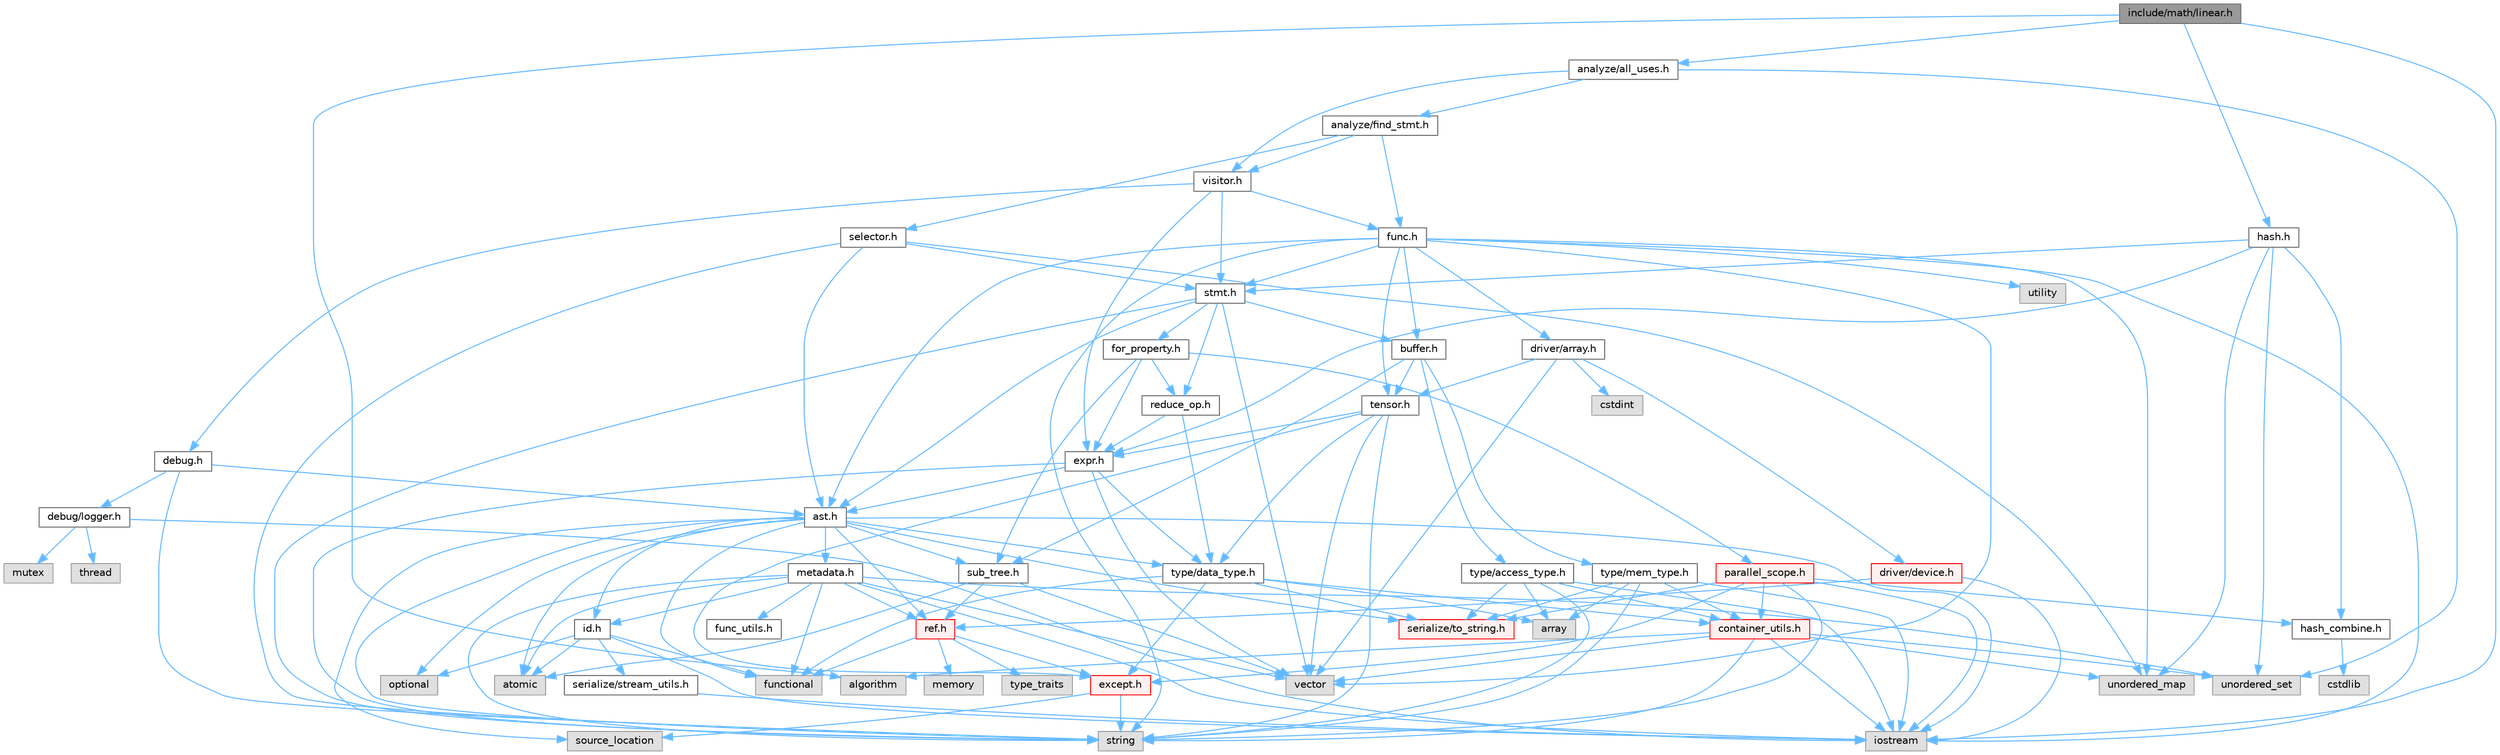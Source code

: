 digraph "include/math/linear.h"
{
 // LATEX_PDF_SIZE
  bgcolor="transparent";
  edge [fontname=Helvetica,fontsize=10,labelfontname=Helvetica,labelfontsize=10];
  node [fontname=Helvetica,fontsize=10,shape=box,height=0.2,width=0.4];
  Node1 [label="include/math/linear.h",height=0.2,width=0.4,color="gray40", fillcolor="grey60", style="filled", fontcolor="black",tooltip=" "];
  Node1 -> Node2 [color="steelblue1",style="solid"];
  Node2 [label="algorithm",height=0.2,width=0.4,color="grey60", fillcolor="#E0E0E0", style="filled",tooltip=" "];
  Node1 -> Node3 [color="steelblue1",style="solid"];
  Node3 [label="iostream",height=0.2,width=0.4,color="grey60", fillcolor="#E0E0E0", style="filled",tooltip=" "];
  Node1 -> Node4 [color="steelblue1",style="solid"];
  Node4 [label="analyze/all_uses.h",height=0.2,width=0.4,color="grey40", fillcolor="white", style="filled",URL="$all__uses_8h.html",tooltip=" "];
  Node4 -> Node5 [color="steelblue1",style="solid"];
  Node5 [label="unordered_set",height=0.2,width=0.4,color="grey60", fillcolor="#E0E0E0", style="filled",tooltip=" "];
  Node4 -> Node6 [color="steelblue1",style="solid"];
  Node6 [label="analyze/find_stmt.h",height=0.2,width=0.4,color="grey40", fillcolor="white", style="filled",URL="$find__stmt_8h.html",tooltip=" "];
  Node6 -> Node7 [color="steelblue1",style="solid"];
  Node7 [label="func.h",height=0.2,width=0.4,color="grey40", fillcolor="white", style="filled",URL="$func_8h.html",tooltip=" "];
  Node7 -> Node3 [color="steelblue1",style="solid"];
  Node7 -> Node8 [color="steelblue1",style="solid"];
  Node8 [label="string",height=0.2,width=0.4,color="grey60", fillcolor="#E0E0E0", style="filled",tooltip=" "];
  Node7 -> Node9 [color="steelblue1",style="solid"];
  Node9 [label="unordered_map",height=0.2,width=0.4,color="grey60", fillcolor="#E0E0E0", style="filled",tooltip=" "];
  Node7 -> Node10 [color="steelblue1",style="solid"];
  Node10 [label="utility",height=0.2,width=0.4,color="grey60", fillcolor="#E0E0E0", style="filled",tooltip=" "];
  Node7 -> Node11 [color="steelblue1",style="solid"];
  Node11 [label="vector",height=0.2,width=0.4,color="grey60", fillcolor="#E0E0E0", style="filled",tooltip=" "];
  Node7 -> Node12 [color="steelblue1",style="solid"];
  Node12 [label="ast.h",height=0.2,width=0.4,color="grey40", fillcolor="white", style="filled",URL="$ast_8h.html",tooltip=" "];
  Node12 -> Node13 [color="steelblue1",style="solid"];
  Node13 [label="atomic",height=0.2,width=0.4,color="grey60", fillcolor="#E0E0E0", style="filled",tooltip=" "];
  Node12 -> Node14 [color="steelblue1",style="solid"];
  Node14 [label="functional",height=0.2,width=0.4,color="grey60", fillcolor="#E0E0E0", style="filled",tooltip=" "];
  Node12 -> Node3 [color="steelblue1",style="solid"];
  Node12 -> Node15 [color="steelblue1",style="solid"];
  Node15 [label="optional",height=0.2,width=0.4,color="grey60", fillcolor="#E0E0E0", style="filled",tooltip=" "];
  Node12 -> Node16 [color="steelblue1",style="solid"];
  Node16 [label="source_location",height=0.2,width=0.4,color="grey60", fillcolor="#E0E0E0", style="filled",tooltip=" "];
  Node12 -> Node8 [color="steelblue1",style="solid"];
  Node12 -> Node17 [color="steelblue1",style="solid"];
  Node17 [label="id.h",height=0.2,width=0.4,color="grey40", fillcolor="white", style="filled",URL="$id_8h.html",tooltip=" "];
  Node17 -> Node13 [color="steelblue1",style="solid"];
  Node17 -> Node14 [color="steelblue1",style="solid"];
  Node17 -> Node3 [color="steelblue1",style="solid"];
  Node17 -> Node15 [color="steelblue1",style="solid"];
  Node17 -> Node18 [color="steelblue1",style="solid"];
  Node18 [label="serialize/stream_utils.h",height=0.2,width=0.4,color="grey40", fillcolor="white", style="filled",URL="$stream__utils_8h.html",tooltip=" "];
  Node18 -> Node3 [color="steelblue1",style="solid"];
  Node12 -> Node19 [color="steelblue1",style="solid"];
  Node19 [label="metadata.h",height=0.2,width=0.4,color="grey40", fillcolor="white", style="filled",URL="$metadata_8h.html",tooltip=" "];
  Node19 -> Node13 [color="steelblue1",style="solid"];
  Node19 -> Node14 [color="steelblue1",style="solid"];
  Node19 -> Node3 [color="steelblue1",style="solid"];
  Node19 -> Node8 [color="steelblue1",style="solid"];
  Node19 -> Node5 [color="steelblue1",style="solid"];
  Node19 -> Node11 [color="steelblue1",style="solid"];
  Node19 -> Node20 [color="steelblue1",style="solid"];
  Node20 [label="func_utils.h",height=0.2,width=0.4,color="grey40", fillcolor="white", style="filled",URL="$func__utils_8h.html",tooltip=" "];
  Node19 -> Node17 [color="steelblue1",style="solid"];
  Node19 -> Node21 [color="steelblue1",style="solid"];
  Node21 [label="ref.h",height=0.2,width=0.4,color="red", fillcolor="#FFF0F0", style="filled",URL="$ref_8h.html",tooltip=" "];
  Node21 -> Node14 [color="steelblue1",style="solid"];
  Node21 -> Node22 [color="steelblue1",style="solid"];
  Node22 [label="memory",height=0.2,width=0.4,color="grey60", fillcolor="#E0E0E0", style="filled",tooltip=" "];
  Node21 -> Node23 [color="steelblue1",style="solid"];
  Node23 [label="type_traits",height=0.2,width=0.4,color="grey60", fillcolor="#E0E0E0", style="filled",tooltip=" "];
  Node21 -> Node27 [color="steelblue1",style="solid"];
  Node27 [label="except.h",height=0.2,width=0.4,color="red", fillcolor="#FFF0F0", style="filled",URL="$except_8h.html",tooltip=" "];
  Node27 -> Node16 [color="steelblue1",style="solid"];
  Node27 -> Node8 [color="steelblue1",style="solid"];
  Node12 -> Node21 [color="steelblue1",style="solid"];
  Node12 -> Node30 [color="steelblue1",style="solid"];
  Node30 [label="serialize/to_string.h",height=0.2,width=0.4,color="red", fillcolor="#FFF0F0", style="filled",URL="$to__string_8h.html",tooltip=" "];
  Node12 -> Node31 [color="steelblue1",style="solid"];
  Node31 [label="sub_tree.h",height=0.2,width=0.4,color="grey40", fillcolor="white", style="filled",URL="$sub__tree_8h.html",tooltip=" "];
  Node31 -> Node13 [color="steelblue1",style="solid"];
  Node31 -> Node11 [color="steelblue1",style="solid"];
  Node31 -> Node21 [color="steelblue1",style="solid"];
  Node12 -> Node32 [color="steelblue1",style="solid"];
  Node32 [label="type/data_type.h",height=0.2,width=0.4,color="grey40", fillcolor="white", style="filled",URL="$data__type_8h.html",tooltip=" "];
  Node32 -> Node33 [color="steelblue1",style="solid"];
  Node33 [label="array",height=0.2,width=0.4,color="grey60", fillcolor="#E0E0E0", style="filled",tooltip=" "];
  Node32 -> Node14 [color="steelblue1",style="solid"];
  Node32 -> Node34 [color="steelblue1",style="solid"];
  Node34 [label="container_utils.h",height=0.2,width=0.4,color="red", fillcolor="#FFF0F0", style="filled",URL="$container__utils_8h.html",tooltip=" "];
  Node34 -> Node2 [color="steelblue1",style="solid"];
  Node34 -> Node3 [color="steelblue1",style="solid"];
  Node34 -> Node8 [color="steelblue1",style="solid"];
  Node34 -> Node9 [color="steelblue1",style="solid"];
  Node34 -> Node5 [color="steelblue1",style="solid"];
  Node34 -> Node11 [color="steelblue1",style="solid"];
  Node32 -> Node27 [color="steelblue1",style="solid"];
  Node32 -> Node30 [color="steelblue1",style="solid"];
  Node7 -> Node40 [color="steelblue1",style="solid"];
  Node40 [label="buffer.h",height=0.2,width=0.4,color="grey40", fillcolor="white", style="filled",URL="$buffer_8h.html",tooltip=" "];
  Node40 -> Node31 [color="steelblue1",style="solid"];
  Node40 -> Node41 [color="steelblue1",style="solid"];
  Node41 [label="tensor.h",height=0.2,width=0.4,color="grey40", fillcolor="white", style="filled",URL="$tensor_8h.html",tooltip=" "];
  Node41 -> Node8 [color="steelblue1",style="solid"];
  Node41 -> Node11 [color="steelblue1",style="solid"];
  Node41 -> Node27 [color="steelblue1",style="solid"];
  Node41 -> Node42 [color="steelblue1",style="solid"];
  Node42 [label="expr.h",height=0.2,width=0.4,color="grey40", fillcolor="white", style="filled",URL="$expr_8h.html",tooltip=" "];
  Node42 -> Node8 [color="steelblue1",style="solid"];
  Node42 -> Node11 [color="steelblue1",style="solid"];
  Node42 -> Node12 [color="steelblue1",style="solid"];
  Node42 -> Node32 [color="steelblue1",style="solid"];
  Node41 -> Node32 [color="steelblue1",style="solid"];
  Node40 -> Node43 [color="steelblue1",style="solid"];
  Node43 [label="type/access_type.h",height=0.2,width=0.4,color="grey40", fillcolor="white", style="filled",URL="$access__type_8h.html",tooltip=" "];
  Node43 -> Node33 [color="steelblue1",style="solid"];
  Node43 -> Node3 [color="steelblue1",style="solid"];
  Node43 -> Node8 [color="steelblue1",style="solid"];
  Node43 -> Node34 [color="steelblue1",style="solid"];
  Node43 -> Node30 [color="steelblue1",style="solid"];
  Node40 -> Node44 [color="steelblue1",style="solid"];
  Node44 [label="type/mem_type.h",height=0.2,width=0.4,color="grey40", fillcolor="white", style="filled",URL="$mem__type_8h.html",tooltip=" "];
  Node44 -> Node33 [color="steelblue1",style="solid"];
  Node44 -> Node3 [color="steelblue1",style="solid"];
  Node44 -> Node8 [color="steelblue1",style="solid"];
  Node44 -> Node34 [color="steelblue1",style="solid"];
  Node44 -> Node30 [color="steelblue1",style="solid"];
  Node7 -> Node45 [color="steelblue1",style="solid"];
  Node45 [label="driver/array.h",height=0.2,width=0.4,color="grey40", fillcolor="white", style="filled",URL="$array_8h.html",tooltip=" "];
  Node45 -> Node25 [color="steelblue1",style="solid"];
  Node25 [label="cstdint",height=0.2,width=0.4,color="grey60", fillcolor="#E0E0E0", style="filled",tooltip=" "];
  Node45 -> Node11 [color="steelblue1",style="solid"];
  Node45 -> Node46 [color="steelblue1",style="solid"];
  Node46 [label="driver/device.h",height=0.2,width=0.4,color="red", fillcolor="#FFF0F0", style="filled",URL="$device_8h.html",tooltip=" "];
  Node46 -> Node3 [color="steelblue1",style="solid"];
  Node46 -> Node21 [color="steelblue1",style="solid"];
  Node45 -> Node41 [color="steelblue1",style="solid"];
  Node7 -> Node49 [color="steelblue1",style="solid"];
  Node49 [label="stmt.h",height=0.2,width=0.4,color="grey40", fillcolor="white", style="filled",URL="$stmt_8h.html",tooltip=" "];
  Node49 -> Node8 [color="steelblue1",style="solid"];
  Node49 -> Node11 [color="steelblue1",style="solid"];
  Node49 -> Node12 [color="steelblue1",style="solid"];
  Node49 -> Node40 [color="steelblue1",style="solid"];
  Node49 -> Node50 [color="steelblue1",style="solid"];
  Node50 [label="for_property.h",height=0.2,width=0.4,color="grey40", fillcolor="white", style="filled",URL="$for__property_8h.html",tooltip=" "];
  Node50 -> Node42 [color="steelblue1",style="solid"];
  Node50 -> Node51 [color="steelblue1",style="solid"];
  Node51 [label="parallel_scope.h",height=0.2,width=0.4,color="red", fillcolor="#FFF0F0", style="filled",URL="$parallel__scope_8h.html",tooltip=" "];
  Node51 -> Node3 [color="steelblue1",style="solid"];
  Node51 -> Node8 [color="steelblue1",style="solid"];
  Node51 -> Node34 [color="steelblue1",style="solid"];
  Node51 -> Node27 [color="steelblue1",style="solid"];
  Node51 -> Node53 [color="steelblue1",style="solid"];
  Node53 [label="hash_combine.h",height=0.2,width=0.4,color="grey40", fillcolor="white", style="filled",URL="$hash__combine_8h.html",tooltip=" "];
  Node53 -> Node26 [color="steelblue1",style="solid"];
  Node26 [label="cstdlib",height=0.2,width=0.4,color="grey60", fillcolor="#E0E0E0", style="filled",tooltip=" "];
  Node51 -> Node30 [color="steelblue1",style="solid"];
  Node50 -> Node54 [color="steelblue1",style="solid"];
  Node54 [label="reduce_op.h",height=0.2,width=0.4,color="grey40", fillcolor="white", style="filled",URL="$reduce__op_8h.html",tooltip=" "];
  Node54 -> Node42 [color="steelblue1",style="solid"];
  Node54 -> Node32 [color="steelblue1",style="solid"];
  Node50 -> Node31 [color="steelblue1",style="solid"];
  Node49 -> Node54 [color="steelblue1",style="solid"];
  Node7 -> Node41 [color="steelblue1",style="solid"];
  Node6 -> Node55 [color="steelblue1",style="solid"];
  Node55 [label="selector.h",height=0.2,width=0.4,color="grey40", fillcolor="white", style="filled",URL="$selector_8h.html",tooltip=" "];
  Node55 -> Node8 [color="steelblue1",style="solid"];
  Node55 -> Node9 [color="steelblue1",style="solid"];
  Node55 -> Node12 [color="steelblue1",style="solid"];
  Node55 -> Node49 [color="steelblue1",style="solid"];
  Node6 -> Node56 [color="steelblue1",style="solid"];
  Node56 [label="visitor.h",height=0.2,width=0.4,color="grey40", fillcolor="white", style="filled",URL="$visitor_8h.html",tooltip=" "];
  Node56 -> Node57 [color="steelblue1",style="solid"];
  Node57 [label="debug.h",height=0.2,width=0.4,color="grey40", fillcolor="white", style="filled",URL="$debug_8h.html",tooltip=" "];
  Node57 -> Node8 [color="steelblue1",style="solid"];
  Node57 -> Node12 [color="steelblue1",style="solid"];
  Node57 -> Node58 [color="steelblue1",style="solid"];
  Node58 [label="debug/logger.h",height=0.2,width=0.4,color="grey40", fillcolor="white", style="filled",URL="$logger_8h.html",tooltip=" "];
  Node58 -> Node3 [color="steelblue1",style="solid"];
  Node58 -> Node59 [color="steelblue1",style="solid"];
  Node59 [label="mutex",height=0.2,width=0.4,color="grey60", fillcolor="#E0E0E0", style="filled",tooltip=" "];
  Node58 -> Node60 [color="steelblue1",style="solid"];
  Node60 [label="thread",height=0.2,width=0.4,color="grey60", fillcolor="#E0E0E0", style="filled",tooltip=" "];
  Node56 -> Node42 [color="steelblue1",style="solid"];
  Node56 -> Node7 [color="steelblue1",style="solid"];
  Node56 -> Node49 [color="steelblue1",style="solid"];
  Node4 -> Node56 [color="steelblue1",style="solid"];
  Node1 -> Node61 [color="steelblue1",style="solid"];
  Node61 [label="hash.h",height=0.2,width=0.4,color="grey40", fillcolor="white", style="filled",URL="$hash_8h.html",tooltip=" "];
  Node61 -> Node9 [color="steelblue1",style="solid"];
  Node61 -> Node5 [color="steelblue1",style="solid"];
  Node61 -> Node42 [color="steelblue1",style="solid"];
  Node61 -> Node53 [color="steelblue1",style="solid"];
  Node61 -> Node49 [color="steelblue1",style="solid"];
}
